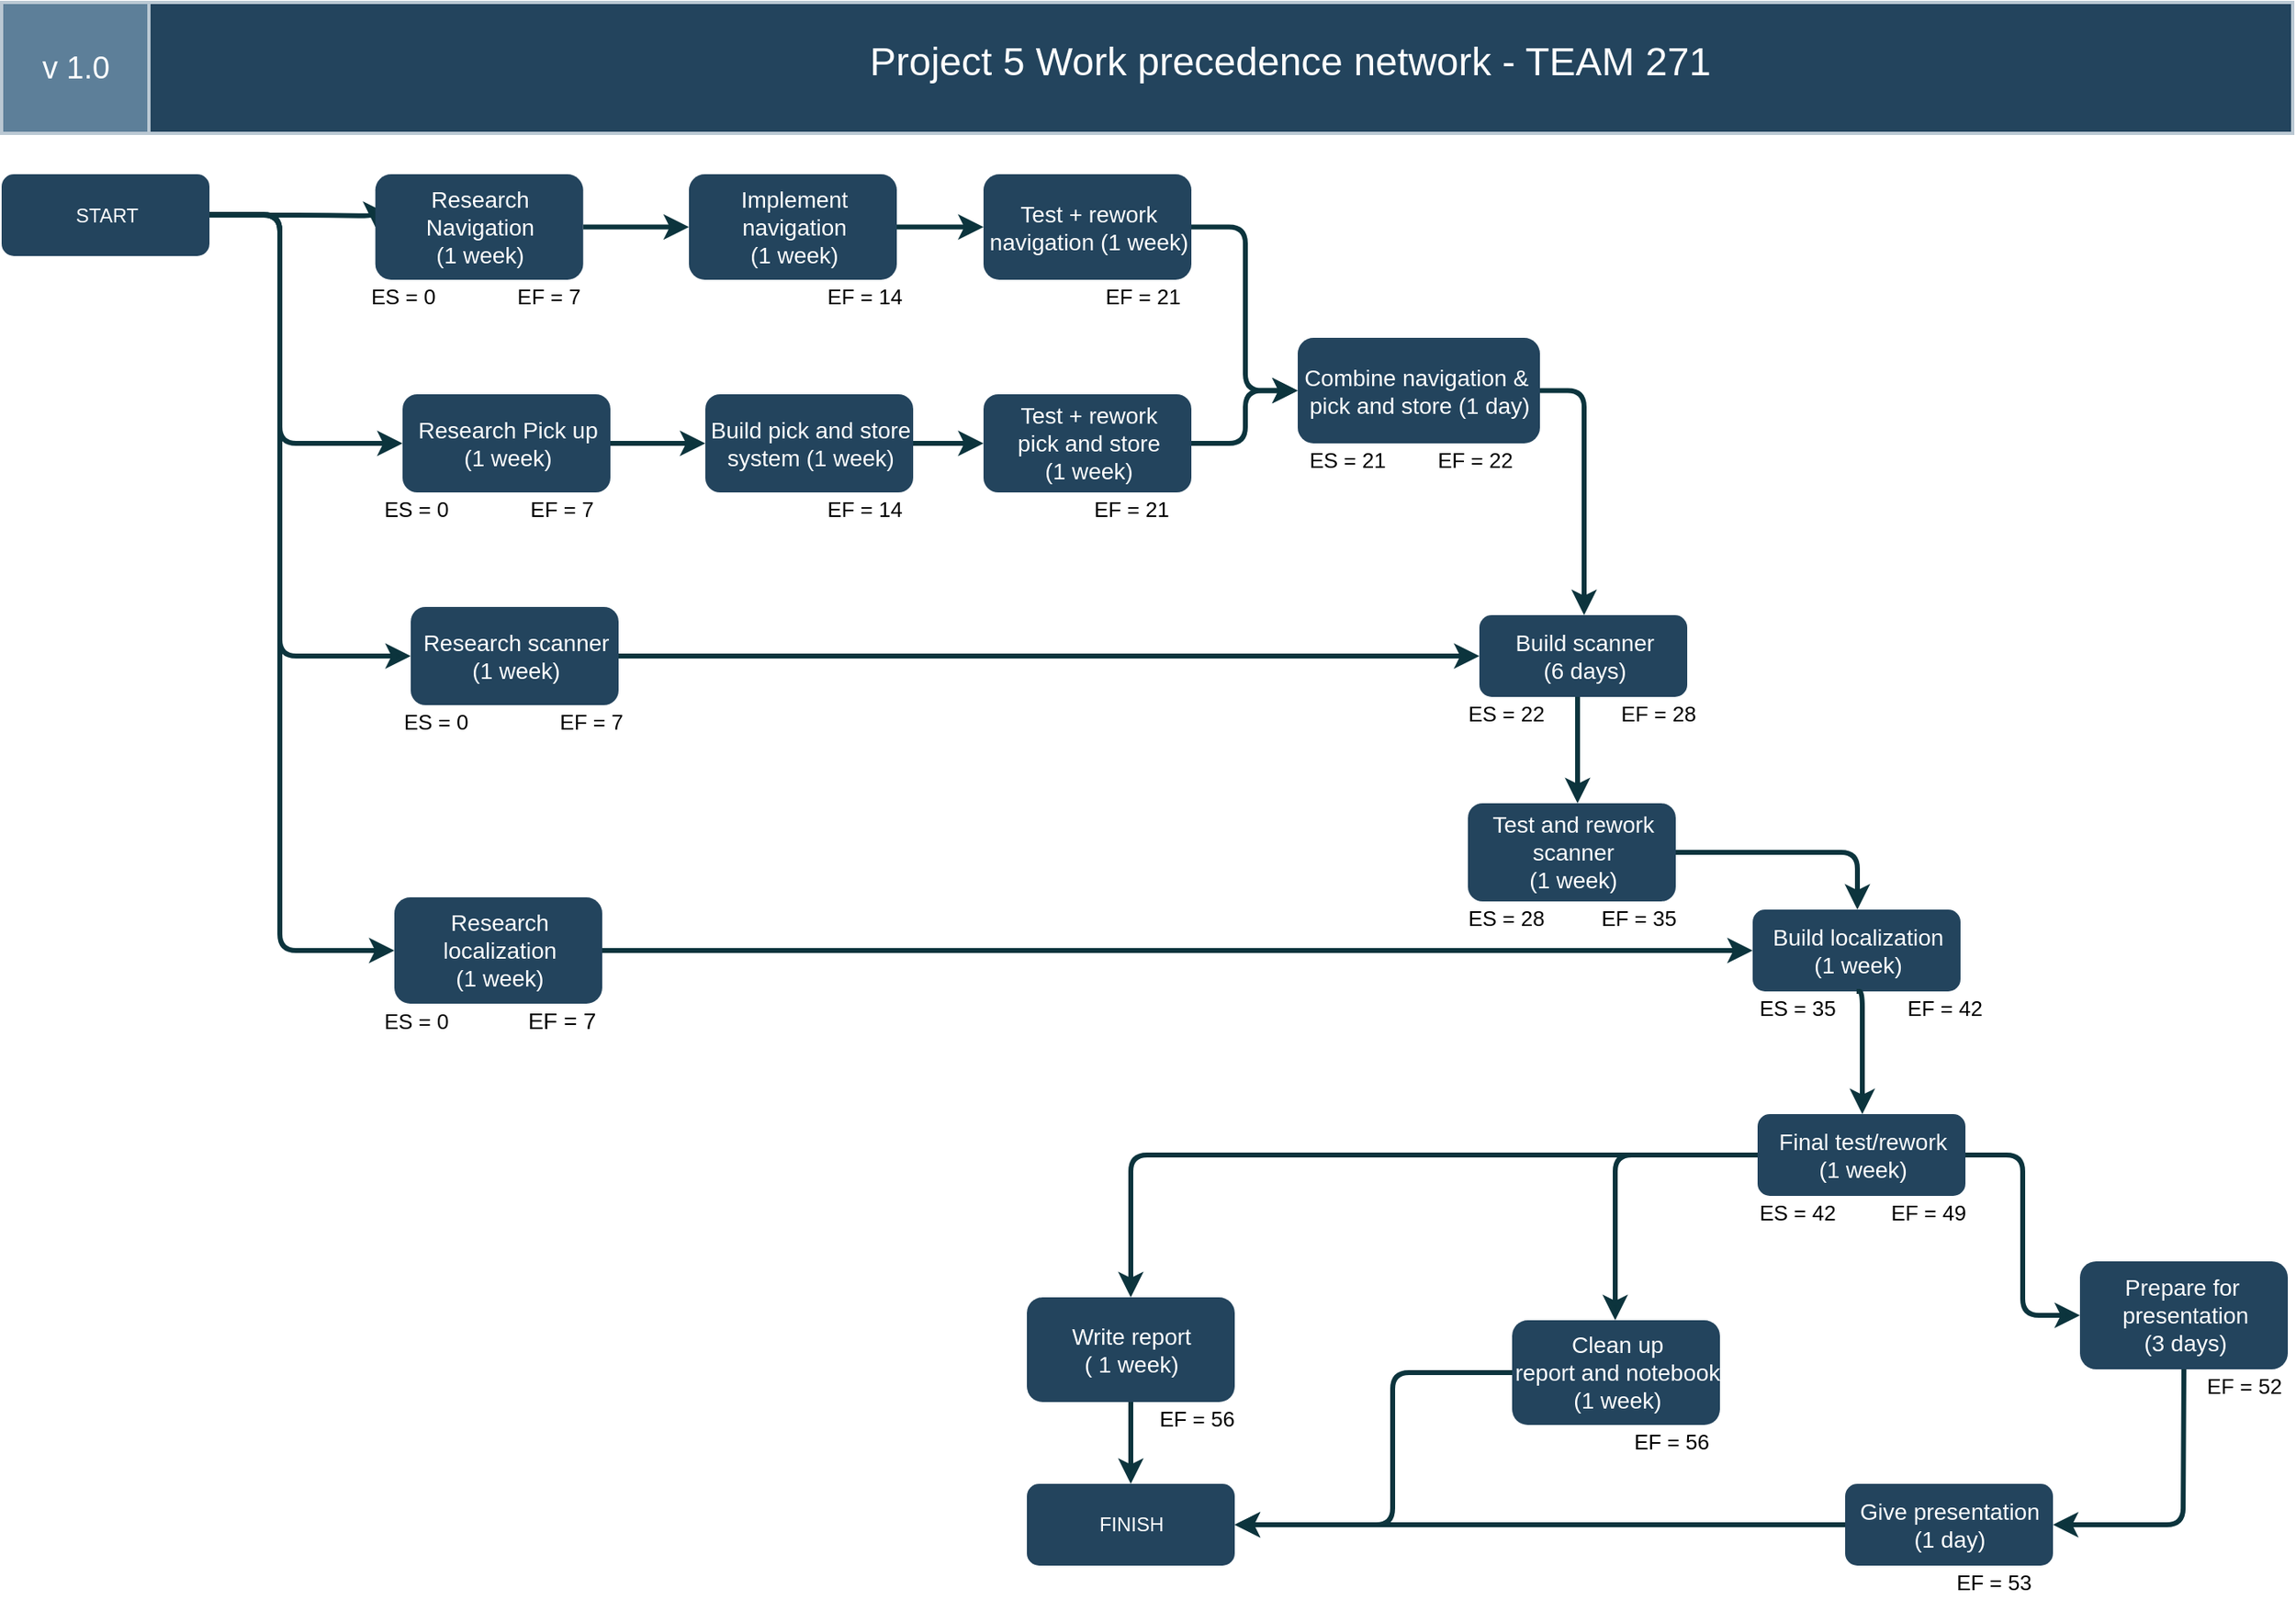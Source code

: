 <mxfile version="12.7.0" type="device"><diagram id="6a731a19-8d31-9384-78a2-239565b7b9f0" name="Page-1"><mxGraphModel dx="1422" dy="-114" grid="1" gridSize="10" guides="1" tooltips="1" connect="1" arrows="1" fold="1" page="1" pageScale="1" pageWidth="1169" pageHeight="827" background="#ffffff" math="0" shadow="0"><root><mxCell id="0"/><mxCell id="1" parent="0"/><mxCell id="56" value="Project 5 Work precedence network - TEAM 271" style="strokeColor=#BAC8D3;fillColor=#23445D;fontSize=24;strokeWidth=2;fontFamily=Helvetica;html=1;fontColor=#FFFFFF;fontStyle=0;spacingBottom=8;spacingRight=0;spacingLeft=83;" parent="1" vertex="1"><mxGeometry x="340" y="850.5" width="1310" height="80" as="geometry"/></mxCell><mxCell id="59" value="v 1.0" style="strokeColor=#BAC8D3;fillColor=#5d7f99;fontSize=19;strokeWidth=2;fontFamily=Helvetica;html=1;labelBackgroundColor=none;fontColor=#FFFFFF;" parent="1" vertex="1"><mxGeometry x="250" y="850.5" width="90" height="80" as="geometry"/></mxCell><mxCell id="89" style="edgeStyle=orthogonalEdgeStyle;rounded=1;jumpStyle=none;html=1;exitX=1;exitY=0.5;entryX=0;entryY=0.5;labelBackgroundColor=#ffffff;startArrow=none;startFill=0;endArrow=classic;jettySize=auto;orthogonalLoop=1;strokeColor=#0C343D;strokeWidth=3;fontFamily=Helvetica;fontSize=11;fontColor=#000000;" parent="1" source="90" target="92" edge="1"><mxGeometry relative="1" as="geometry"><Array as="points"><mxPoint x="440" y="981"/><mxPoint x="440" y="981"/></Array></mxGeometry></mxCell><mxCell id="90" value="&lt;font color=&quot;#ffffff&quot;&gt;START&lt;/font&gt;" style="rounded=1;fillColor=#23445D;strokeColor=none;strokeWidth=2;fontFamily=Helvetica;html=1;gradientColor=none;" parent="1" vertex="1"><mxGeometry x="250.005" y="955.5" width="127" height="50" as="geometry"/></mxCell><mxCell id="91" value="&lt;font color=&quot;#ffffff&quot; style=&quot;font-size: 14px&quot;&gt;Implement&lt;br&gt;navigation&lt;br&gt;(1 week)&lt;/font&gt;" style="rounded=1;fillColor=#23445D;strokeColor=none;strokeWidth=2;fontFamily=Helvetica;html=1;gradientColor=none;" parent="1" vertex="1"><mxGeometry x="670" y="955.5" width="127" height="64.5" as="geometry"/></mxCell><mxCell id="92" value="&lt;font color=&quot;#ffffff&quot; style=&quot;font-size: 14px&quot;&gt;Research&lt;br&gt;Navigation&lt;br&gt;(1 week)&lt;/font&gt;" style="rounded=1;fillColor=#23445D;strokeColor=none;strokeWidth=2;fontFamily=Helvetica;html=1;gradientColor=none;" parent="1" vertex="1"><mxGeometry x="478.35" y="955.5" width="127" height="64.5" as="geometry"/></mxCell><mxCell id="94" value="&lt;font color=&quot;#ffffff&quot; style=&quot;font-size: 14px&quot;&gt;Build pick and store&lt;br&gt;system (1 week)&lt;/font&gt;" style="rounded=1;fillColor=#23445D;strokeColor=none;strokeWidth=2;fontFamily=Helvetica;html=1;gradientColor=none;" parent="1" vertex="1"><mxGeometry x="680" y="1090" width="127" height="60" as="geometry"/></mxCell><mxCell id="96" value="&lt;font color=&quot;#ffffff&quot; style=&quot;font-size: 14px&quot;&gt;Research Pick up&lt;br&gt;(1 week)&lt;/font&gt;" style="rounded=1;fillColor=#23445D;strokeColor=none;strokeWidth=2;fontFamily=Helvetica;html=1;gradientColor=none;" parent="1" vertex="1"><mxGeometry x="495" y="1090" width="127" height="60" as="geometry"/></mxCell><mxCell id="98" value="&lt;font color=&quot;#ffffff&quot; style=&quot;font-size: 14px&quot;&gt;Test + rework&lt;br&gt;navigation (1 week)&lt;/font&gt;" style="rounded=1;fillColor=#23445D;strokeColor=none;strokeWidth=2;fontFamily=Helvetica;html=1;gradientColor=none;shadow=0;comic=0;" parent="1" vertex="1"><mxGeometry x="850" y="955.5" width="127" height="64.5" as="geometry"/></mxCell><mxCell id="99" value="&lt;font color=&quot;#ffffff&quot; style=&quot;font-size: 14px&quot;&gt;Prepare for&amp;nbsp;&lt;br&gt;presentation&lt;br&gt;(3 days)&lt;/font&gt;" style="rounded=1;fillColor=#23445D;strokeColor=none;strokeWidth=2;gradientColor=none;fontFamily=Helvetica;html=1;" parent="1" vertex="1"><mxGeometry x="1520" y="1620" width="127" height="66" as="geometry"/></mxCell><mxCell id="100" value="&lt;font color=&quot;#ffffff&quot; style=&quot;font-size: 14px&quot;&gt;Research scanner&lt;br&gt;(1 week)&lt;br&gt;&lt;/font&gt;" style="rounded=1;fillColor=#23445D;strokeColor=none;strokeWidth=2;fontFamily=Helvetica;html=1;gradientColor=none;" parent="1" vertex="1"><mxGeometry x="500" y="1220" width="127" height="60" as="geometry"/></mxCell><mxCell id="101" value="&lt;font color=&quot;#ffffff&quot; style=&quot;font-size: 14px&quot;&gt;Research&lt;br&gt;localization&lt;br&gt;(1 week)&lt;br&gt;&lt;/font&gt;" style="rounded=1;fillColor=#23445D;strokeColor=none;strokeWidth=2;fontFamily=Helvetica;html=1;gradientColor=none;" parent="1" vertex="1"><mxGeometry x="490" y="1397.5" width="127" height="65" as="geometry"/></mxCell><mxCell id="102" value="&lt;font color=&quot;#ffffff&quot; style=&quot;font-size: 14px&quot;&gt;Test + rework&lt;br&gt;pick and store&lt;br&gt;(&lt;/font&gt;&lt;span style=&quot;color: rgb(255 , 255 , 255) ; font-size: 14px&quot;&gt;1 week)&lt;/span&gt;" style="rounded=1;fillColor=#23445D;strokeColor=none;strokeWidth=2;fontFamily=Helvetica;html=1;gradientColor=none;" parent="1" vertex="1"><mxGeometry x="850" y="1090" width="127" height="60" as="geometry"/></mxCell><mxCell id="103" value="&lt;font color=&quot;#ffffff&quot; style=&quot;font-size: 14px&quot;&gt;Build scanner&lt;br&gt;(6 days)&lt;br&gt;&lt;/font&gt;" style="rounded=1;fillColor=#23445D;strokeColor=none;strokeWidth=2;fontFamily=Helvetica;html=1;gradientColor=none;" parent="1" vertex="1"><mxGeometry x="1153.005" y="1225" width="127" height="50" as="geometry"/></mxCell><mxCell id="107" value="&lt;font color=&quot;#ffffff&quot; style=&quot;font-size: 14px&quot;&gt;Final test/rework&lt;br&gt;(&lt;/font&gt;&lt;span style=&quot;color: rgb(255 , 255 , 255) ; font-size: 14px&quot;&gt;1 week&lt;/span&gt;&lt;font color=&quot;#ffffff&quot; style=&quot;font-size: 14px&quot;&gt;)&lt;/font&gt;" style="rounded=1;fillColor=#23445D;strokeColor=none;strokeWidth=2;gradientColor=none;fontFamily=Helvetica;html=1;" parent="1" vertex="1"><mxGeometry x="1323.002" y="1530" width="127" height="50" as="geometry"/></mxCell><mxCell id="108" value="&lt;font color=&quot;#ffffff&quot; style=&quot;font-size: 14px&quot;&gt;Combine navigation &amp;amp;&amp;nbsp;&lt;br&gt;pick and store (1 day)&lt;/font&gt;" style="rounded=1;fillColor=#23445D;strokeColor=none;strokeWidth=2;gradientColor=none;fontFamily=Helvetica;html=1;" parent="1" vertex="1"><mxGeometry x="1042" y="1055.5" width="148" height="64.5" as="geometry"/></mxCell><mxCell id="109" value="&lt;font color=&quot;#ffffff&quot; style=&quot;font-size: 14px&quot;&gt;Test and rework&lt;br&gt;scanner&lt;br&gt;(1 week)&lt;br&gt;&lt;/font&gt;" style="rounded=1;fillColor=#23445D;strokeColor=none;strokeWidth=2;gradientColor=none;fontFamily=Helvetica;html=1;" parent="1" vertex="1"><mxGeometry x="1146" y="1340" width="127" height="60" as="geometry"/></mxCell><mxCell id="110" value="&lt;font color=&quot;#ffffff&quot; style=&quot;font-size: 14px&quot;&gt;Build localization&lt;br&gt;(&lt;/font&gt;&lt;span style=&quot;color: rgb(255 , 255 , 255) ; font-size: 14px&quot;&gt;1 week&lt;/span&gt;&lt;font color=&quot;#ffffff&quot; style=&quot;font-size: 14px&quot;&gt;)&lt;br&gt;&lt;/font&gt;" style="rounded=1;fillColor=#23445D;strokeColor=none;strokeWidth=2;gradientColor=none;fontFamily=Helvetica;html=1;" parent="1" vertex="1"><mxGeometry x="1320.002" y="1405" width="127" height="50" as="geometry"/></mxCell><mxCell id="112" value="" style="edgeStyle=elbowEdgeStyle;elbow=horizontal;strokeWidth=3;strokeColor=#0C343D;fontFamily=Helvetica;html=1;exitX=1;exitY=0.5;exitDx=0;exitDy=0;entryX=0;entryY=0.5;entryDx=0;entryDy=0;" parent="1" source="90" target="96" edge="1"><mxGeometry x="6.449" y="830.5" width="131.973" height="100" as="geometry"><mxPoint x="6.449" y="930.5" as="sourcePoint"/><mxPoint x="550" y="1190" as="targetPoint"/><Array as="points"><mxPoint x="420" y="1115"/><mxPoint x="340" y="1240"/><mxPoint x="420" y="1080"/><mxPoint x="422" y="1193.5"/></Array></mxGeometry></mxCell><mxCell id="113" value="" style="edgeStyle=elbowEdgeStyle;elbow=horizontal;strokeWidth=3;strokeColor=#0C343D;fontFamily=Helvetica;html=1;entryX=0;entryY=0.5;entryDx=0;entryDy=0;" parent="1" source="90" target="101" edge="1"><mxGeometry x="6.449" y="830.5" width="131.973" height="100" as="geometry"><mxPoint x="6.449" y="930.5" as="sourcePoint"/><mxPoint x="478.354" y="1480.5" as="targetPoint"/><Array as="points"><mxPoint x="420" y="1430"/><mxPoint x="422" y="1102.5"/></Array></mxGeometry></mxCell><mxCell id="114" value="" style="edgeStyle=elbowEdgeStyle;elbow=horizontal;strokeWidth=3;strokeColor=#0C343D;fontFamily=Helvetica;html=1;exitX=1;exitY=0.5;exitDx=0;exitDy=0;" parent="1" source="92" target="91" edge="1"><mxGeometry x="6.449" y="830.5" width="131.973" height="100" as="geometry"><mxPoint x="6.449" y="930.5" as="sourcePoint"/><mxPoint x="138.422" y="830.5" as="targetPoint"/></mxGeometry></mxCell><mxCell id="117" value="" style="edgeStyle=elbowEdgeStyle;elbow=horizontal;strokeWidth=3;strokeColor=#0C343D;fontFamily=Helvetica;html=1;" parent="1" source="96" target="94" edge="1"><mxGeometry x="6.449" y="830.5" width="131.973" height="100" as="geometry"><mxPoint x="6.449" y="930.5" as="sourcePoint"/><mxPoint x="138.422" y="830.5" as="targetPoint"/></mxGeometry></mxCell><mxCell id="122" value="" style="edgeStyle=elbowEdgeStyle;elbow=horizontal;strokeWidth=3;strokeColor=#0C343D;fontFamily=Helvetica;html=1;" parent="1" source="91" target="98" edge="1"><mxGeometry x="6.449" y="830.5" width="131.973" height="100" as="geometry"><mxPoint x="6.449" y="930.5" as="sourcePoint"/><mxPoint x="138.422" y="830.5" as="targetPoint"/></mxGeometry></mxCell><mxCell id="123" value="" style="edgeStyle=elbowEdgeStyle;elbow=horizontal;strokeWidth=3;strokeColor=#0C343D;fontFamily=Helvetica;html=1;exitX=1;exitY=0.5;exitDx=0;exitDy=0;entryX=0;entryY=0.5;entryDx=0;entryDy=0;" parent="1" source="94" target="102" edge="1"><mxGeometry x="6.449" y="830.5" width="131.973" height="100" as="geometry"><mxPoint x="6.449" y="930.5" as="sourcePoint"/><mxPoint x="138.422" y="830.5" as="targetPoint"/><Array as="points"><mxPoint x="820" y="1115"/><mxPoint x="877.469" y="1430.5"/></Array></mxGeometry></mxCell><mxCell id="126" value="" style="edgeStyle=elbowEdgeStyle;elbow=horizontal;strokeWidth=3;strokeColor=#0C343D;fontFamily=Helvetica;html=1;" parent="1" source="101" target="110" edge="1"><mxGeometry x="6.449" y="830.5" width="131.973" height="100" as="geometry"><mxPoint x="6.449" y="930.5" as="sourcePoint"/><mxPoint x="138.422" y="830.5" as="targetPoint"/></mxGeometry></mxCell><mxCell id="128" value="" style="edgeStyle=elbowEdgeStyle;elbow=horizontal;strokeWidth=3;strokeColor=#0C343D;fontFamily=Helvetica;html=1;entryX=0.5;entryY=0;entryDx=0;entryDy=0;" parent="1" source="108" target="103" edge="1"><mxGeometry x="6.449" y="830.5" width="131.973" height="100" as="geometry"><mxPoint x="6.449" y="930.5" as="sourcePoint"/><mxPoint x="1217" y="1190" as="targetPoint"/><Array as="points"><mxPoint x="1217" y="1130"/><mxPoint x="1210" y="1180"/><mxPoint x="1220" y="1140"/><mxPoint x="1214" y="1280"/><mxPoint x="1210" y="1170"/><mxPoint x="1200" y="1220"/><mxPoint x="1230" y="1210"/><mxPoint x="1250" y="1180"/><mxPoint x="1280" y="1130"/><mxPoint x="1380" y="1160"/><mxPoint x="1776" y="1280.5"/></Array></mxGeometry></mxCell><mxCell id="129" value="" style="edgeStyle=elbowEdgeStyle;elbow=horizontal;strokeWidth=3;strokeColor=#0C343D;fontFamily=Helvetica;html=1;exitX=1;exitY=0.5;exitDx=0;exitDy=0;" parent="1" source="109" target="110" edge="1"><mxGeometry x="6.449" y="830.5" width="131.973" height="100" as="geometry"><mxPoint x="1350" y="1460" as="sourcePoint"/><mxPoint x="138.422" y="830.5" as="targetPoint"/><Array as="points"><mxPoint x="1384" y="1430"/><mxPoint x="1650" y="1520"/></Array></mxGeometry></mxCell><mxCell id="131" value="" style="edgeStyle=elbowEdgeStyle;elbow=horizontal;strokeWidth=3;strokeColor=#0C343D;fontFamily=Helvetica;html=1;" parent="1" source="103" target="109" edge="1"><mxGeometry x="6.449" y="830.5" width="131.973" height="100" as="geometry"><mxPoint x="6.449" y="930.5" as="sourcePoint"/><mxPoint x="138.422" y="830.5" as="targetPoint"/></mxGeometry></mxCell><mxCell id="132" value="" style="edgeStyle=elbowEdgeStyle;elbow=horizontal;strokeWidth=3;strokeColor=#0C343D;fontFamily=Helvetica;html=1;entryX=0;entryY=0.5;entryDx=0;entryDy=0;exitX=1;exitY=0.5;exitDx=0;exitDy=0;" parent="1" source="100" target="103" edge="1"><mxGeometry x="6.449" y="830.5" width="131.973" height="100" as="geometry"><mxPoint x="710" y="1270" as="sourcePoint"/><mxPoint x="1040" y="1390" as="targetPoint"/><Array as="points"><mxPoint x="890" y="1270"/><mxPoint x="820" y="1320"/><mxPoint x="1100" y="1350"/></Array></mxGeometry></mxCell><mxCell id="133" value="" style="edgeStyle=elbowEdgeStyle;elbow=horizontal;strokeWidth=3;strokeColor=#0C343D;fontFamily=Helvetica;html=1;exitX=1;exitY=0.5;exitDx=0;exitDy=0;" parent="1" source="102" target="108" edge="1"><mxGeometry x="6.449" y="830.5" width="131.973" height="100" as="geometry"><mxPoint x="1288.415" y="1080.5" as="sourcePoint"/><mxPoint x="138.422" y="830.5" as="targetPoint"/><Array as="points"><mxPoint x="1010" y="1130"/><mxPoint x="1070" y="1130"/><mxPoint x="1250" y="1110"/></Array></mxGeometry></mxCell><mxCell id="134" value="" style="edgeStyle=elbowEdgeStyle;elbow=horizontal;strokeWidth=3;strokeColor=#0C343D;fontFamily=Helvetica;html=1;" parent="1" source="98" target="108" edge="1"><mxGeometry x="6.449" y="830.5" width="131.973" height="100" as="geometry"><mxPoint x="6.449" y="930.5" as="sourcePoint"/><mxPoint x="138.422" y="830.5" as="targetPoint"/><Array as="points"><mxPoint x="1010" y="1040"/><mxPoint x="1060" y="1030"/><mxPoint x="1300" y="1020"/><mxPoint x="1524.136" y="1030.5"/></Array></mxGeometry></mxCell><mxCell id="137" value="" style="edgeStyle=elbowEdgeStyle;elbow=horizontal;strokeWidth=3;strokeColor=#0C343D;fontFamily=Helvetica;html=1;exitX=1;exitY=0.5;exitDx=0;exitDy=0;" parent="1" source="107" target="99" edge="1"><mxGeometry x="-3.551" y="706.5" width="131.973" height="100" as="geometry"><mxPoint x="1570" y="1706" as="sourcePoint"/><mxPoint x="128.422" y="706.5" as="targetPoint"/></mxGeometry></mxCell><mxCell id="138" value="" style="edgeStyle=elbowEdgeStyle;elbow=horizontal;strokeWidth=3;strokeColor=#0C343D;fontFamily=Helvetica;html=1;exitX=0.5;exitY=1;exitDx=0;exitDy=0;entryX=0.5;entryY=0;entryDx=0;entryDy=0;" parent="1" source="110" target="107" edge="1"><mxGeometry x="6.449" y="830.5" width="131.973" height="100" as="geometry"><mxPoint x="1440" y="1750" as="sourcePoint"/><mxPoint x="1410" y="1610" as="targetPoint"/><Array as="points"><mxPoint x="1387" y="1480"/><mxPoint x="1864" y="1490"/></Array></mxGeometry></mxCell><mxCell id="po6kVnArcj2YCOIXC04d-149" value="" style="edgeStyle=elbowEdgeStyle;elbow=horizontal;strokeWidth=3;strokeColor=#0C343D;fontFamily=Helvetica;html=1;entryX=0;entryY=0.5;entryDx=0;entryDy=0;" parent="1" target="100" edge="1"><mxGeometry x="6.449" y="830" width="131.973" height="100" as="geometry"><mxPoint x="377.005" y="980" as="sourcePoint"/><mxPoint x="490.004" y="1193" as="targetPoint"/><Array as="points"><mxPoint x="420" y="1160"/><mxPoint x="422" y="1070"/><mxPoint x="422" y="1193"/></Array></mxGeometry></mxCell><mxCell id="po6kVnArcj2YCOIXC04d-150" value="" style="edgeStyle=elbowEdgeStyle;elbow=horizontal;strokeWidth=3;strokeColor=#0C343D;fontFamily=Helvetica;html=1;entryX=0.5;entryY=0;entryDx=0;entryDy=0;exitX=0;exitY=0.5;exitDx=0;exitDy=0;" parent="1" source="107" target="po6kVnArcj2YCOIXC04d-151" edge="1"><mxGeometry x="6.449" y="716.5" width="131.973" height="100" as="geometry"><mxPoint x="1270" y="1751" as="sourcePoint"/><mxPoint x="1630" y="1046" as="targetPoint"/><Array as="points"><mxPoint x="1236" y="1566"/><mxPoint x="1690" y="1086"/></Array></mxGeometry></mxCell><mxCell id="po6kVnArcj2YCOIXC04d-151" value="&lt;font color=&quot;#ffffff&quot; style=&quot;font-size: 14px&quot;&gt;Clean up&lt;br&gt;report and notebook&lt;br&gt;(1 week)&lt;/font&gt;" style="rounded=1;fillColor=#23445D;strokeColor=none;strokeWidth=2;gradientColor=none;fontFamily=Helvetica;html=1;" parent="1" vertex="1"><mxGeometry x="1173" y="1656" width="127" height="64" as="geometry"/></mxCell><mxCell id="po6kVnArcj2YCOIXC04d-154" value="&lt;font color=&quot;#ffffff&quot; style=&quot;font-size: 14px&quot;&gt;Give presentation&lt;br&gt;(1 day)&lt;/font&gt;" style="rounded=1;fillColor=#23445D;strokeColor=none;strokeWidth=2;gradientColor=none;fontFamily=Helvetica;html=1;" parent="1" vertex="1"><mxGeometry x="1376.498" y="1756" width="127" height="50" as="geometry"/></mxCell><mxCell id="po6kVnArcj2YCOIXC04d-156" value="" style="edgeStyle=elbowEdgeStyle;elbow=horizontal;strokeWidth=3;strokeColor=#0C343D;fontFamily=Helvetica;html=1;entryX=1;entryY=0.5;entryDx=0;entryDy=0;exitX=0.5;exitY=1;exitDx=0;exitDy=0;" parent="1" source="99" target="po6kVnArcj2YCOIXC04d-154" edge="1"><mxGeometry x="220.449" y="723.75" width="131.973" height="100" as="geometry"><mxPoint x="2114" y="1016" as="sourcePoint"/><mxPoint x="2173.998" y="1023.75" as="targetPoint"/><Array as="points"><mxPoint x="1583" y="1746"/><mxPoint x="1607" y="1926"/></Array></mxGeometry></mxCell><mxCell id="po6kVnArcj2YCOIXC04d-157" value="&lt;font style=&quot;font-size: 13px&quot;&gt;ES = 0&lt;/font&gt;" style="text;html=1;align=center;verticalAlign=middle;resizable=0;points=[];autosize=1;" parent="1" vertex="1"><mxGeometry x="470" y="1020" width="50" height="20" as="geometry"/></mxCell><mxCell id="po6kVnArcj2YCOIXC04d-158" value="&lt;font style=&quot;font-size: 13px&quot;&gt;EF = 7&lt;/font&gt;" style="text;html=1;align=center;verticalAlign=middle;resizable=0;points=[];autosize=1;" parent="1" vertex="1"><mxGeometry x="559" y="1020" width="50" height="20" as="geometry"/></mxCell><mxCell id="po6kVnArcj2YCOIXC04d-159" value="&lt;font style=&quot;font-size: 13px&quot;&gt;EF = 14&lt;/font&gt;" style="text;html=1;align=center;verticalAlign=middle;resizable=0;points=[];autosize=1;" parent="1" vertex="1"><mxGeometry x="747" y="1020" width="60" height="20" as="geometry"/></mxCell><mxCell id="po6kVnArcj2YCOIXC04d-162" value="&lt;font style=&quot;font-size: 13px&quot;&gt;EF = 21&lt;/font&gt;" style="text;html=1;align=center;verticalAlign=middle;resizable=0;points=[];autosize=1;" parent="1" vertex="1"><mxGeometry x="917" y="1020" width="60" height="20" as="geometry"/></mxCell><mxCell id="po6kVnArcj2YCOIXC04d-163" value="&lt;font style=&quot;font-size: 13px&quot;&gt;ES = 0&lt;/font&gt;" style="text;html=1;align=center;verticalAlign=middle;resizable=0;points=[];autosize=1;" parent="1" vertex="1"><mxGeometry x="478.35" y="1150" width="50" height="20" as="geometry"/></mxCell><mxCell id="po6kVnArcj2YCOIXC04d-164" value="&lt;font style=&quot;font-size: 13px&quot;&gt;EF = 7&lt;/font&gt;" style="text;html=1;align=center;verticalAlign=middle;resizable=0;points=[];autosize=1;" parent="1" vertex="1"><mxGeometry x="567" y="1150" width="50" height="20" as="geometry"/></mxCell><mxCell id="po6kVnArcj2YCOIXC04d-165" value="&lt;font style=&quot;font-size: 13px&quot;&gt;EF = 14&lt;/font&gt;" style="text;html=1;align=center;verticalAlign=middle;resizable=0;points=[];autosize=1;" parent="1" vertex="1"><mxGeometry x="747" y="1150" width="60" height="20" as="geometry"/></mxCell><mxCell id="po6kVnArcj2YCOIXC04d-166" value="&lt;font style=&quot;font-size: 13px&quot;&gt;EF = 21&lt;/font&gt;" style="text;html=1;align=center;verticalAlign=middle;resizable=0;points=[];autosize=1;" parent="1" vertex="1"><mxGeometry x="910" y="1150" width="60" height="20" as="geometry"/></mxCell><mxCell id="po6kVnArcj2YCOIXC04d-167" value="&lt;font style=&quot;font-size: 13px&quot;&gt;ES = 21&lt;/font&gt;" style="text;html=1;align=center;verticalAlign=middle;resizable=0;points=[];autosize=1;" parent="1" vertex="1"><mxGeometry x="1042" y="1120" width="60" height="20" as="geometry"/></mxCell><mxCell id="po6kVnArcj2YCOIXC04d-168" value="&lt;font style=&quot;font-size: 13px&quot;&gt;EF = 22&lt;/font&gt;" style="text;html=1;align=center;verticalAlign=middle;resizable=0;points=[];autosize=1;" parent="1" vertex="1"><mxGeometry x="1120" y="1120" width="60" height="20" as="geometry"/></mxCell><mxCell id="po6kVnArcj2YCOIXC04d-169" value="&lt;span style=&quot;font-size: 13px&quot;&gt;ES = 22&lt;/span&gt;" style="text;html=1;align=center;verticalAlign=middle;resizable=0;points=[];autosize=1;" parent="1" vertex="1"><mxGeometry x="1139" y="1275" width="60" height="20" as="geometry"/></mxCell><mxCell id="po6kVnArcj2YCOIXC04d-170" value="&lt;font style=&quot;font-size: 13px&quot;&gt;EF = 28&lt;/font&gt;" style="text;html=1;align=center;verticalAlign=middle;resizable=0;points=[];autosize=1;" parent="1" vertex="1"><mxGeometry x="1232" y="1275" width="60" height="20" as="geometry"/></mxCell><mxCell id="po6kVnArcj2YCOIXC04d-173" value="&lt;font style=&quot;font-size: 13px&quot;&gt;ES = 28&lt;/font&gt;" style="text;html=1;align=center;verticalAlign=middle;resizable=0;points=[];autosize=1;" parent="1" vertex="1"><mxGeometry x="1139" y="1400" width="60" height="20" as="geometry"/></mxCell><mxCell id="po6kVnArcj2YCOIXC04d-174" value="&lt;font style=&quot;font-size: 13px&quot;&gt;EF = 35&lt;/font&gt;" style="text;html=1;align=center;verticalAlign=middle;resizable=0;points=[];autosize=1;" parent="1" vertex="1"><mxGeometry x="1220" y="1400" width="60" height="20" as="geometry"/></mxCell><mxCell id="po6kVnArcj2YCOIXC04d-175" value="&lt;font style=&quot;font-size: 13px&quot;&gt;EF = 42&lt;/font&gt;" style="text;html=1;align=center;verticalAlign=middle;resizable=0;points=[];autosize=1;" parent="1" vertex="1"><mxGeometry x="1406.5" y="1455" width="60" height="20" as="geometry"/></mxCell><mxCell id="po6kVnArcj2YCOIXC04d-176" value="&lt;font style=&quot;font-size: 13px&quot;&gt;ES = 42&lt;/font&gt;" style="text;html=1;align=center;verticalAlign=middle;resizable=0;points=[];autosize=1;" parent="1" vertex="1"><mxGeometry x="1316.5" y="1580" width="60" height="20" as="geometry"/></mxCell><mxCell id="po6kVnArcj2YCOIXC04d-177" value="&lt;font style=&quot;font-size: 13px&quot;&gt;EF = 49&lt;/font&gt;" style="text;html=1;align=center;verticalAlign=middle;resizable=0;points=[];autosize=1;" parent="1" vertex="1"><mxGeometry x="1396.5" y="1580" width="60" height="20" as="geometry"/></mxCell><mxCell id="po6kVnArcj2YCOIXC04d-178" value="&lt;font style=&quot;font-size: 13px&quot;&gt;EF = 52&lt;/font&gt;" style="text;html=1;align=center;verticalAlign=middle;resizable=0;points=[];autosize=1;" parent="1" vertex="1"><mxGeometry x="1590" y="1686" width="60" height="20" as="geometry"/></mxCell><mxCell id="po6kVnArcj2YCOIXC04d-179" value="&lt;font style=&quot;font-size: 13px&quot;&gt;EF = 53&lt;/font&gt;" style="text;html=1;align=center;verticalAlign=middle;resizable=0;points=[];autosize=1;" parent="1" vertex="1"><mxGeometry x="1437" y="1806" width="60" height="20" as="geometry"/></mxCell><mxCell id="po6kVnArcj2YCOIXC04d-180" value="&lt;font style=&quot;font-size: 13px&quot;&gt;EF = 56&lt;/font&gt;" style="text;html=1;align=center;verticalAlign=middle;resizable=0;points=[];autosize=1;" parent="1" vertex="1"><mxGeometry x="950" y="1706" width="60" height="20" as="geometry"/></mxCell><mxCell id="po6kVnArcj2YCOIXC04d-182" value="&lt;font style=&quot;font-size: 13px&quot;&gt;ES = 0&lt;/font&gt;" style="text;html=1;align=center;verticalAlign=middle;resizable=0;points=[];autosize=1;" parent="1" vertex="1"><mxGeometry x="490" y="1280" width="50" height="20" as="geometry"/></mxCell><mxCell id="po6kVnArcj2YCOIXC04d-183" value="&lt;font style=&quot;font-size: 13px&quot;&gt;EF = 7&lt;/font&gt;" style="text;html=1;align=center;verticalAlign=middle;resizable=0;points=[];autosize=1;" parent="1" vertex="1"><mxGeometry x="585" y="1280" width="50" height="20" as="geometry"/></mxCell><mxCell id="po6kVnArcj2YCOIXC04d-184" value="&lt;font style=&quot;font-size: 13px&quot;&gt;ES = 0&lt;/font&gt;" style="text;html=1;align=center;verticalAlign=middle;resizable=0;points=[];autosize=1;" parent="1" vertex="1"><mxGeometry x="478.35" y="1462.5" width="50" height="20" as="geometry"/></mxCell><mxCell id="po6kVnArcj2YCOIXC04d-185" value="&lt;font style=&quot;font-size: 14px&quot;&gt;EF = 7&lt;/font&gt;" style="text;html=1;align=center;verticalAlign=middle;resizable=0;points=[];autosize=1;" parent="1" vertex="1"><mxGeometry x="562" y="1462.5" width="60" height="20" as="geometry"/></mxCell><mxCell id="po6kVnArcj2YCOIXC04d-186" value="&lt;font style=&quot;font-size: 13px&quot;&gt;ES = 35&lt;/font&gt;" style="text;html=1;align=center;verticalAlign=middle;resizable=0;points=[];autosize=1;" parent="1" vertex="1"><mxGeometry x="1316.5" y="1455" width="60" height="20" as="geometry"/></mxCell><mxCell id="po6kVnArcj2YCOIXC04d-187" value="&lt;font color=&quot;#ffffff&quot;&gt;FINISH&lt;/font&gt;" style="rounded=1;fillColor=#23445D;strokeColor=none;strokeWidth=2;gradientColor=none;fontFamily=Helvetica;html=1;" parent="1" vertex="1"><mxGeometry x="876.498" y="1756" width="127" height="50" as="geometry"/></mxCell><mxCell id="bGOW7a-qi8KEZcCesc2J-140" value="" style="edgeStyle=elbowEdgeStyle;elbow=horizontal;strokeWidth=3;strokeColor=#0C343D;fontFamily=Helvetica;html=1;entryX=1;entryY=0.5;entryDx=0;entryDy=0;exitX=0;exitY=0.5;exitDx=0;exitDy=0;" parent="1" source="po6kVnArcj2YCOIXC04d-154" target="po6kVnArcj2YCOIXC04d-187" edge="1"><mxGeometry x="-89.571" y="839.25" width="131.973" height="100" as="geometry"><mxPoint x="1293.478" y="1961.5" as="sourcePoint"/><mxPoint x="1297.001" y="2140.5" as="targetPoint"/><Array as="points"><mxPoint x="1210" y="1801"/></Array></mxGeometry></mxCell><mxCell id="bGOW7a-qi8KEZcCesc2J-141" value="" style="edgeStyle=elbowEdgeStyle;elbow=horizontal;strokeWidth=3;strokeColor=#0C343D;fontFamily=Helvetica;html=1;entryX=1;entryY=0.5;entryDx=0;entryDy=0;exitX=0;exitY=0.5;exitDx=0;exitDy=0;" parent="1" source="po6kVnArcj2YCOIXC04d-151" target="po6kVnArcj2YCOIXC04d-187" edge="1"><mxGeometry x="-399.581" y="584.25" width="131.973" height="100" as="geometry"><mxPoint x="1239.988" y="1796" as="sourcePoint"/><mxPoint x="829.998" y="1796" as="targetPoint"/><Array as="points"><mxPoint x="1100" y="1796"/></Array></mxGeometry></mxCell><mxCell id="PneX3zngkVHC6XIeBzpx-138" value="" style="edgeStyle=elbowEdgeStyle;elbow=horizontal;strokeWidth=3;strokeColor=#0C343D;fontFamily=Helvetica;html=1;exitX=0;exitY=0.5;exitDx=0;exitDy=0;entryX=0.5;entryY=0;entryDx=0;entryDy=0;" edge="1" parent="1" source="107" target="PneX3zngkVHC6XIeBzpx-139"><mxGeometry x="-278.051" y="711.5" width="131.973" height="100" as="geometry"><mxPoint x="1038.502" y="1550" as="sourcePoint"/><mxPoint x="970" y="1620" as="targetPoint"/><Array as="points"><mxPoint x="940" y="1580"/><mxPoint x="954" y="1580"/><mxPoint x="970" y="1570"/><mxPoint x="954" y="1590"/><mxPoint x="970" y="1570"/><mxPoint x="951.5" y="1561"/><mxPoint x="1405.5" y="1081"/></Array></mxGeometry></mxCell><mxCell id="PneX3zngkVHC6XIeBzpx-139" value="&lt;font color=&quot;#ffffff&quot; style=&quot;font-size: 14px&quot;&gt;&lt;span&gt;Write report&lt;br&gt;&lt;/span&gt;( 1 week)&lt;/font&gt;" style="rounded=1;fillColor=#23445D;strokeColor=none;strokeWidth=2;gradientColor=none;fontFamily=Helvetica;html=1;" vertex="1" parent="1"><mxGeometry x="876.5" y="1642" width="127" height="64" as="geometry"/></mxCell><mxCell id="PneX3zngkVHC6XIeBzpx-143" value="" style="edgeStyle=elbowEdgeStyle;elbow=horizontal;strokeWidth=3;strokeColor=#0C343D;fontFamily=Helvetica;html=1;exitX=0.5;exitY=1;exitDx=0;exitDy=0;entryX=0.5;entryY=0;entryDx=0;entryDy=0;" edge="1" parent="1" source="PneX3zngkVHC6XIeBzpx-139" target="po6kVnArcj2YCOIXC04d-187"><mxGeometry x="-268.051" y="721.5" width="131.973" height="100" as="geometry"><mxPoint x="1333.002" y="1565" as="sourcePoint"/><mxPoint x="950" y="1652" as="targetPoint"/><Array as="points"><mxPoint x="940" y="1730"/><mxPoint x="980" y="1580"/><mxPoint x="964" y="1600"/><mxPoint x="980" y="1580"/><mxPoint x="961.5" y="1571"/><mxPoint x="1415.5" y="1091"/></Array></mxGeometry></mxCell><mxCell id="PneX3zngkVHC6XIeBzpx-144" value="&lt;font style=&quot;font-size: 13px&quot;&gt;EF = 56&lt;/font&gt;" style="text;html=1;align=center;verticalAlign=middle;resizable=0;points=[];autosize=1;" vertex="1" parent="1"><mxGeometry x="1240" y="1720" width="60" height="20" as="geometry"/></mxCell></root></mxGraphModel></diagram></mxfile>